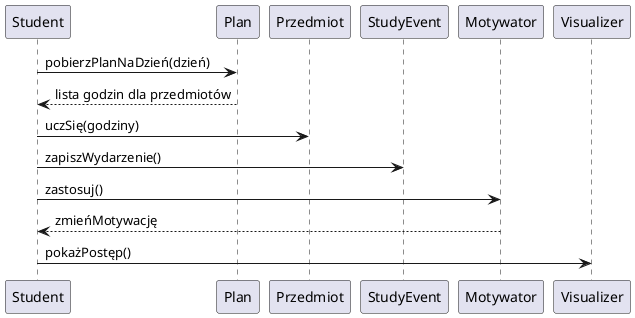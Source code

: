 @startuml

Student -> Plan : pobierzPlanNaDzień(dzień)
Plan --> Student : lista godzin dla przedmiotów
Student -> Przedmiot : uczSię(godziny)
Student -> StudyEvent : zapiszWydarzenie()
Student -> Motywator : zastosuj()
Motywator --> Student : zmieńMotywację
Student -> Visualizer : pokażPostęp()
@enduml